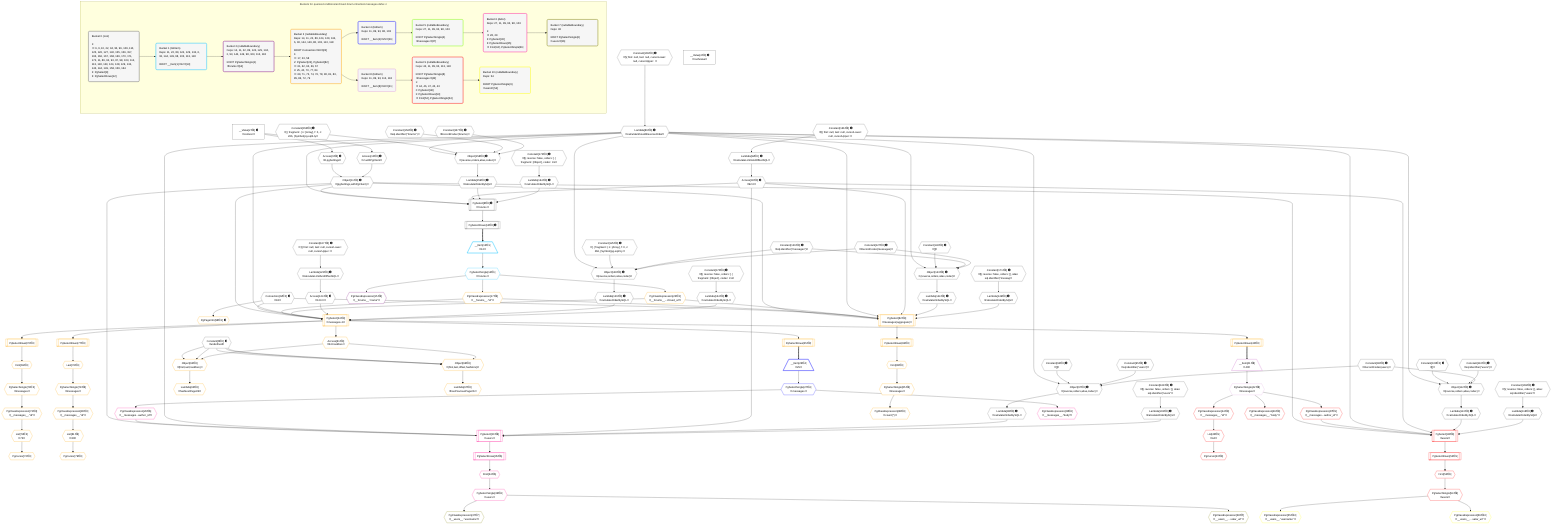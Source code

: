 %%{init: {'themeVariables': { 'fontSize': '12px'}}}%%
graph TD
    classDef path fill:#eee,stroke:#000,color:#000
    classDef plan fill:#fff,stroke-width:1px,color:#000
    classDef itemplan fill:#fff,stroke-width:2px,color:#000
    classDef unbatchedplan fill:#dff,stroke-width:1px,color:#000
    classDef sideeffectplan fill:#fcc,stroke-width:2px,color:#000
    classDef bucket fill:#f6f6f6,color:#000,stroke-width:2px,text-align:left


    %% plan dependencies
    PgSelect8[["PgSelect[8∈0] ➊<br />ᐸforumsᐳ"]]:::plan
    Object11{{"Object[11∈0] ➊<br />ᐸ{pgSettings,withPgClient}ᐳ"}}:::plan
    Lambda89{{"Lambda[89∈0] ➊<br />ᐸcalculateShouldReverseOrderᐳ"}}:::plan
    Access93{{"Access[93∈0] ➊<br />ᐸ92.0ᐳ"}}:::plan
    Lambda159{{"Lambda[159∈0] ➊<br />ᐸcalculateOrderBySQLᐳ"}}:::plan
    Lambda164{{"Lambda[164∈0] ➊<br />ᐸcalculateOrderBySQLᐳ"}}:::plan
    Object11 & Lambda89 & Access93 & Lambda159 & Lambda164 --> PgSelect8
    Object97{{"Object[97∈0] ➊<br />ᐸ{reverse,orders,alias,codec}ᐳ"}}:::plan
    Constant94{{"Constant[94∈0] ➊<br />ᐸ[]ᐳ"}}:::plan
    Constant95{{"Constant[95∈0] ➊<br />ᐸsql.identifier(”users”)ᐳ"}}:::plan
    Constant96{{"Constant[96∈0] ➊<br />ᐸRecordCodec(users)ᐳ"}}:::plan
    Lambda89 & Constant94 & Constant95 & Constant96 --> Object97
    Object112{{"Object[112∈0] ➊<br />ᐸ{reverse,orders,alias,codec}ᐳ"}}:::plan
    Constant109{{"Constant[109∈0] ➊<br />ᐸ[]ᐳ"}}:::plan
    Constant110{{"Constant[110∈0] ➊<br />ᐸsql.identifier(”users”)ᐳ"}}:::plan
    Lambda89 & Constant109 & Constant110 & Constant96 --> Object112
    Object128{{"Object[128∈0] ➊<br />ᐸ{reverse,orders,alias,codec}ᐳ"}}:::plan
    Constant125{{"Constant[125∈0] ➊<br />ᐸ[ { fragment: { n: [Array], f: 0, c: 266, [Symbol(pg-sql2-tyᐳ"}}:::plan
    Constant126{{"Constant[126∈0] ➊<br />ᐸsql.identifier(”messages”)ᐳ"}}:::plan
    Constant127{{"Constant[127∈0] ➊<br />ᐸRecordCodec(messages)ᐳ"}}:::plan
    Lambda89 & Constant125 & Constant126 & Constant127 --> Object128
    Object143{{"Object[143∈0] ➊<br />ᐸ{reverse,orders,alias,codec}ᐳ"}}:::plan
    Constant140{{"Constant[140∈0] ➊<br />ᐸ[]ᐳ"}}:::plan
    Lambda89 & Constant140 & Constant126 & Constant127 --> Object143
    Object158{{"Object[158∈0] ➊<br />ᐸ{reverse,orders,alias,codec}ᐳ"}}:::plan
    Constant155{{"Constant[155∈0] ➊<br />ᐸ[ { fragment: { n: [Array], f: 0, c: 266, [Symbol(pg-sql2-tyᐳ"}}:::plan
    Constant156{{"Constant[156∈0] ➊<br />ᐸsql.identifier(”forums”)ᐳ"}}:::plan
    Constant157{{"Constant[157∈0] ➊<br />ᐸRecordCodec(forums)ᐳ"}}:::plan
    Lambda89 & Constant155 & Constant156 & Constant157 --> Object158
    Access9{{"Access[9∈0] ➊<br />ᐸ2.pgSettingsᐳ"}}:::plan
    Access10{{"Access[10∈0] ➊<br />ᐸ2.withPgClientᐳ"}}:::plan
    Access9 & Access10 --> Object11
    __Value2["__Value[2∈0] ➊<br />ᐸcontextᐳ"]:::plan
    __Value2 --> Access9
    __Value2 --> Access10
    PgSelectRows12[["PgSelectRows[12∈0] ➊"]]:::plan
    PgSelect8 --> PgSelectRows12
    Constant165{{"Constant[165∈0] ➊<br />ᐸ§{ first: null, last: null, cursorLower: null, cursorUpper: ᐳ"}}:::plan
    Constant165 --> Lambda89
    Lambda92{{"Lambda[92∈0] ➊<br />ᐸcalculateLimitAndOffsetSQLᐳ"}}:::plan
    Constant166{{"Constant[166∈0] ➊<br />ᐸ§{ first: null, last: null, cursorLower: null, cursorUpper: ᐳ"}}:::plan
    Constant166 --> Lambda92
    Lambda92 --> Access93
    Lambda98{{"Lambda[98∈0] ➊<br />ᐸcalculateOrderBySQLᐳ"}}:::plan
    Object97 --> Lambda98
    Lambda103{{"Lambda[103∈0] ➊<br />ᐸcalculateOrderBySQLᐳ"}}:::plan
    Constant168{{"Constant[168∈0] ➊<br />ᐸ§{ reverse: false, orders: [], alias: sql.identifier(”users”ᐳ"}}:::plan
    Constant168 --> Lambda103
    Lambda113{{"Lambda[113∈0] ➊<br />ᐸcalculateOrderBySQLᐳ"}}:::plan
    Object112 --> Lambda113
    Lambda118{{"Lambda[118∈0] ➊<br />ᐸcalculateOrderBySQLᐳ"}}:::plan
    Constant169{{"Constant[169∈0] ➊<br />ᐸ§{ reverse: false, orders: [], alias: sql.identifier(”users”ᐳ"}}:::plan
    Constant169 --> Lambda118
    Lambda123{{"Lambda[123∈0] ➊<br />ᐸcalculateLimitAndOffsetSQLᐳ"}}:::plan
    Constant167{{"Constant[167∈0] ➊<br />ᐸ§{ first: null, last: null, cursorLower: null, cursorUpper: ᐳ"}}:::plan
    Constant167 --> Lambda123
    Access124{{"Access[124∈0] ➊<br />ᐸ123.0ᐳ"}}:::plan
    Lambda123 --> Access124
    Lambda129{{"Lambda[129∈0] ➊<br />ᐸcalculateOrderBySQLᐳ"}}:::plan
    Object128 --> Lambda129
    Lambda134{{"Lambda[134∈0] ➊<br />ᐸcalculateOrderBySQLᐳ"}}:::plan
    Constant170{{"Constant[170∈0] ➊<br />ᐸ§{ reverse: false, orders: [ { fragment: [Object], codec: Coᐳ"}}:::plan
    Constant170 --> Lambda134
    Lambda144{{"Lambda[144∈0] ➊<br />ᐸcalculateOrderBySQLᐳ"}}:::plan
    Object143 --> Lambda144
    Lambda149{{"Lambda[149∈0] ➊<br />ᐸcalculateOrderBySQLᐳ"}}:::plan
    Constant171{{"Constant[171∈0] ➊<br />ᐸ§{ reverse: false, orders: [], alias: sql.identifier(”messagᐳ"}}:::plan
    Constant171 --> Lambda149
    Object158 --> Lambda159
    Constant172{{"Constant[172∈0] ➊<br />ᐸ§{ reverse: false, orders: [ { fragment: [Object], codec: Coᐳ"}}:::plan
    Constant172 --> Lambda164
    __Value4["__Value[4∈0] ➊<br />ᐸrootValueᐳ"]:::plan
    Constant6{{"Constant[6∈0] ➊<br />ᐸundefinedᐳ"}}:::plan
    Connection22{{"Connection[22∈0] ➊<br />ᐸ18ᐳ"}}:::plan
    __Item13[/"__Item[13∈1]<br />ᐸ12ᐳ"\]:::itemplan
    PgSelectRows12 ==> __Item13
    PgSelectSingle14{{"PgSelectSingle[14∈1]<br />ᐸforumsᐳ"}}:::plan
    __Item13 --> PgSelectSingle14
    PgClassExpression15{{"PgClassExpression[15∈2]<br />ᐸ__forums__.”name”ᐳ"}}:::plan
    PgSelectSingle14 --> PgClassExpression15
    PgSelect24[["PgSelect[24∈3]<br />ᐸmessages+1ᐳ"]]:::plan
    PgClassExpression17{{"PgClassExpression[17∈3]<br />ᐸ__forums__.”id”ᐳ"}}:::plan
    PgClassExpression23{{"PgClassExpression[23∈3]<br />ᐸ__forums__...chived_at”ᐳ"}}:::plan
    Object11 & PgClassExpression17 & PgClassExpression23 & Connection22 & Lambda89 & Access124 & Lambda129 & Lambda134 --> PgSelect24
    PgSelect82[["PgSelect[82∈3]<br />ᐸmessages(aggregate)ᐳ"]]:::plan
    Object11 & PgClassExpression17 & PgClassExpression23 & Connection22 & Lambda89 & Access93 & Lambda144 & Lambda149 --> PgSelect82
    Object66{{"Object[66∈3]<br />ᐸ{first,last,offset,hasMore}ᐳ"}}:::plan
    Access61{{"Access[61∈3]<br />ᐸ24.hasMoreᐳ"}}:::plan
    Constant6 & Constant6 & Constant6 & Access61 --> Object66
    Object62{{"Object[62∈3]<br />ᐸ{first,last,hasMore}ᐳ"}}:::plan
    Constant6 & Constant6 & Access61 --> Object62
    PgSelectSingle14 --> PgClassExpression17
    PgSelectSingle14 --> PgClassExpression23
    PgSelectRows25[["PgSelectRows[25∈3]"]]:::plan
    PgSelect24 --> PgSelectRows25
    PgSelectRows40[["PgSelectRows[40∈3]"]]:::plan
    PgSelect24 --> PgSelectRows40
    PgPageInfo58{{"PgPageInfo[58∈3] ➊"}}:::plan
    Connection22 --> PgPageInfo58
    PgSelect24 --> Access61
    Lambda63{{"Lambda[63∈3]<br />ᐸhasNextPageCbᐳ"}}:::plan
    Object62 --> Lambda63
    Lambda67{{"Lambda[67∈3]<br />ᐸhasPreviousPageCbᐳ"}}:::plan
    Object66 --> Lambda67
    First69{{"First[69∈3]"}}:::plan
    PgSelectRows70[["PgSelectRows[70∈3]"]]:::plan
    PgSelectRows70 --> First69
    PgSelect24 --> PgSelectRows70
    PgSelectSingle71{{"PgSelectSingle[71∈3]<br />ᐸmessagesᐳ"}}:::plan
    First69 --> PgSelectSingle71
    PgCursor72{{"PgCursor[72∈3]"}}:::plan
    List74{{"List[74∈3]<br />ᐸ73ᐳ"}}:::plan
    List74 --> PgCursor72
    PgClassExpression73{{"PgClassExpression[73∈3]<br />ᐸ__messages__.”id”ᐳ"}}:::plan
    PgSelectSingle71 --> PgClassExpression73
    PgClassExpression73 --> List74
    Last76{{"Last[76∈3]"}}:::plan
    PgSelectRows77[["PgSelectRows[77∈3]"]]:::plan
    PgSelectRows77 --> Last76
    PgSelect24 --> PgSelectRows77
    PgSelectSingle78{{"PgSelectSingle[78∈3]<br />ᐸmessagesᐳ"}}:::plan
    Last76 --> PgSelectSingle78
    PgCursor79{{"PgCursor[79∈3]"}}:::plan
    List81{{"List[81∈3]<br />ᐸ80ᐳ"}}:::plan
    List81 --> PgCursor79
    PgClassExpression80{{"PgClassExpression[80∈3]<br />ᐸ__messages__.”id”ᐳ"}}:::plan
    PgSelectSingle78 --> PgClassExpression80
    PgClassExpression80 --> List81
    First83{{"First[83∈3]"}}:::plan
    PgSelectRows84[["PgSelectRows[84∈3]"]]:::plan
    PgSelectRows84 --> First83
    PgSelect82 --> PgSelectRows84
    PgSelectSingle85{{"PgSelectSingle[85∈3]<br />ᐸmessagesᐳ"}}:::plan
    First83 --> PgSelectSingle85
    PgClassExpression86{{"PgClassExpression[86∈3]<br />ᐸcount(*)ᐳ"}}:::plan
    PgSelectSingle85 --> PgClassExpression86
    __Item26[/"__Item[26∈4]<br />ᐸ25ᐳ"\]:::itemplan
    PgSelectRows25 ==> __Item26
    PgSelectSingle27{{"PgSelectSingle[27∈4]<br />ᐸmessagesᐳ"}}:::plan
    __Item26 --> PgSelectSingle27
    PgSelect30[["PgSelect[30∈6]<br />ᐸusersᐳ"]]:::plan
    PgClassExpression29{{"PgClassExpression[29∈6]<br />ᐸ__messages...author_id”ᐳ"}}:::plan
    Object11 & PgClassExpression29 & Lambda89 & Access93 & Lambda98 & Lambda103 --> PgSelect30
    PgClassExpression28{{"PgClassExpression[28∈6]<br />ᐸ__messages__.”body”ᐳ"}}:::plan
    PgSelectSingle27 --> PgClassExpression28
    PgSelectSingle27 --> PgClassExpression29
    First34{{"First[34∈6]"}}:::plan
    PgSelectRows35[["PgSelectRows[35∈6]"]]:::plan
    PgSelectRows35 --> First34
    PgSelect30 --> PgSelectRows35
    PgSelectSingle36{{"PgSelectSingle[36∈6]<br />ᐸusersᐳ"}}:::plan
    First34 --> PgSelectSingle36
    PgClassExpression37{{"PgClassExpression[37∈7]<br />ᐸ__users__.”username”ᐳ"}}:::plan
    PgSelectSingle36 --> PgClassExpression37
    PgClassExpression38{{"PgClassExpression[38∈7]<br />ᐸ__users__....vatar_url”ᐳ"}}:::plan
    PgSelectSingle36 --> PgClassExpression38
    __Item41[/"__Item[41∈8]<br />ᐸ40ᐳ"\]:::itemplan
    PgSelectRows40 ==> __Item41
    PgSelectSingle42{{"PgSelectSingle[42∈8]<br />ᐸmessagesᐳ"}}:::plan
    __Item41 --> PgSelectSingle42
    PgSelect48[["PgSelect[48∈9]<br />ᐸusersᐳ"]]:::plan
    PgClassExpression47{{"PgClassExpression[47∈9]<br />ᐸ__messages...author_id”ᐳ"}}:::plan
    Object11 & PgClassExpression47 & Lambda89 & Access93 & Lambda113 & Lambda118 --> PgSelect48
    PgCursor43{{"PgCursor[43∈9]"}}:::plan
    List45{{"List[45∈9]<br />ᐸ44ᐳ"}}:::plan
    List45 --> PgCursor43
    PgClassExpression44{{"PgClassExpression[44∈9]<br />ᐸ__messages__.”id”ᐳ"}}:::plan
    PgSelectSingle42 --> PgClassExpression44
    PgClassExpression44 --> List45
    PgClassExpression46{{"PgClassExpression[46∈9]<br />ᐸ__messages__.”body”ᐳ"}}:::plan
    PgSelectSingle42 --> PgClassExpression46
    PgSelectSingle42 --> PgClassExpression47
    First52{{"First[52∈9]"}}:::plan
    PgSelectRows53[["PgSelectRows[53∈9]"]]:::plan
    PgSelectRows53 --> First52
    PgSelect48 --> PgSelectRows53
    PgSelectSingle54{{"PgSelectSingle[54∈9]<br />ᐸusersᐳ"}}:::plan
    First52 --> PgSelectSingle54
    PgClassExpression55{{"PgClassExpression[55∈10]<br />ᐸ__users__.”username”ᐳ"}}:::plan
    PgSelectSingle54 --> PgClassExpression55
    PgClassExpression56{{"PgClassExpression[56∈10]<br />ᐸ__users__....vatar_url”ᐳ"}}:::plan
    PgSelectSingle54 --> PgClassExpression56

    %% define steps

    subgraph "Buckets for queries/conditions/archived-forum-inherited-messages.defer-4"
    Bucket0("Bucket 0 (root)<br /><br />1: <br />ᐳ: 6, 9, 10, 22, 94, 95, 96, 109, 110, 125, 126, 127, 140, 155, 156, 157, 165, 166, 167, 168, 169, 170, 171, 172, 11, 89, 92, 93, 97, 98, 103, 112, 113, 118, 123, 124, 128, 129, 134, 143, 144, 149, 158, 159, 164<br />2: PgSelect[8]<br />3: PgSelectRows[12]"):::bucket
    classDef bucket0 stroke:#696969
    class Bucket0,__Value2,__Value4,Constant6,PgSelect8,Access9,Access10,Object11,PgSelectRows12,Connection22,Lambda89,Lambda92,Access93,Constant94,Constant95,Constant96,Object97,Lambda98,Lambda103,Constant109,Constant110,Object112,Lambda113,Lambda118,Lambda123,Access124,Constant125,Constant126,Constant127,Object128,Lambda129,Lambda134,Constant140,Object143,Lambda144,Lambda149,Constant155,Constant156,Constant157,Object158,Lambda159,Lambda164,Constant165,Constant166,Constant167,Constant168,Constant169,Constant170,Constant171,Constant172 bucket0
    Bucket1("Bucket 1 (listItem)<br />Deps: 11, 22, 89, 124, 129, 134, 6, 93, 144, 149, 98, 103, 113, 118<br /><br />ROOT __Item{1}ᐸ12ᐳ[13]"):::bucket
    classDef bucket1 stroke:#00bfff
    class Bucket1,__Item13,PgSelectSingle14 bucket1
    Bucket2("Bucket 2 (nullableBoundary)<br />Deps: 14, 11, 22, 89, 124, 129, 134, 6, 93, 144, 149, 98, 103, 113, 118<br /><br />ROOT PgSelectSingle{1}ᐸforumsᐳ[14]"):::bucket
    classDef bucket2 stroke:#7f007f
    class Bucket2,PgClassExpression15 bucket2
    Bucket3("Bucket 3 (nullableBoundary)<br />Deps: 14, 11, 22, 89, 124, 129, 134, 6, 93, 144, 149, 98, 103, 113, 118<br /><br />ROOT Connectionᐸ18ᐳ[22]<br />1: <br />ᐳ: 17, 23, 58<br />2: PgSelect[24], PgSelect[82]<br />ᐳ: 61, 62, 63, 66, 67<br />3: 25, 40, 70, 77, 84<br />ᐳ: 69, 71, 73, 74, 76, 78, 80, 81, 83, 85, 86, 72, 79"):::bucket
    classDef bucket3 stroke:#ffa500
    class Bucket3,PgClassExpression17,PgClassExpression23,PgSelect24,PgSelectRows25,PgSelectRows40,PgPageInfo58,Access61,Object62,Lambda63,Object66,Lambda67,First69,PgSelectRows70,PgSelectSingle71,PgCursor72,PgClassExpression73,List74,Last76,PgSelectRows77,PgSelectSingle78,PgCursor79,PgClassExpression80,List81,PgSelect82,First83,PgSelectRows84,PgSelectSingle85,PgClassExpression86 bucket3
    Bucket4("Bucket 4 (listItem)<br />Deps: 11, 89, 93, 98, 103<br /><br />ROOT __Item{4}ᐸ25ᐳ[26]"):::bucket
    classDef bucket4 stroke:#0000ff
    class Bucket4,__Item26,PgSelectSingle27 bucket4
    Bucket5("Bucket 5 (nullableBoundary)<br />Deps: 27, 11, 89, 93, 98, 103<br /><br />ROOT PgSelectSingle{4}ᐸmessagesᐳ[27]"):::bucket
    classDef bucket5 stroke:#7fff00
    class Bucket5 bucket5
    Bucket6("Bucket 6 (defer)<br />Deps: 27, 11, 89, 93, 98, 103<br /><br />1: <br />ᐳ: 28, 29<br />2: PgSelect[30]<br />3: PgSelectRows[35]<br />ᐳ: First[34], PgSelectSingle[36]"):::bucket
    classDef bucket6 stroke:#ff1493
    class Bucket6,PgClassExpression28,PgClassExpression29,PgSelect30,First34,PgSelectRows35,PgSelectSingle36 bucket6
    Bucket7("Bucket 7 (nullableBoundary)<br />Deps: 36<br /><br />ROOT PgSelectSingle{6}ᐸusersᐳ[36]"):::bucket
    classDef bucket7 stroke:#808000
    class Bucket7,PgClassExpression37,PgClassExpression38 bucket7
    Bucket8("Bucket 8 (listItem)<br />Deps: 11, 89, 93, 113, 118<br /><br />ROOT __Item{8}ᐸ40ᐳ[41]"):::bucket
    classDef bucket8 stroke:#dda0dd
    class Bucket8,__Item41,PgSelectSingle42 bucket8
    Bucket9("Bucket 9 (nullableBoundary)<br />Deps: 42, 11, 89, 93, 113, 118<br /><br />ROOT PgSelectSingle{8}ᐸmessagesᐳ[42]<br />1: <br />ᐳ: 44, 46, 47, 45, 43<br />2: PgSelect[48]<br />3: PgSelectRows[53]<br />ᐳ: First[52], PgSelectSingle[54]"):::bucket
    classDef bucket9 stroke:#ff0000
    class Bucket9,PgCursor43,PgClassExpression44,List45,PgClassExpression46,PgClassExpression47,PgSelect48,First52,PgSelectRows53,PgSelectSingle54 bucket9
    Bucket10("Bucket 10 (nullableBoundary)<br />Deps: 54<br /><br />ROOT PgSelectSingle{9}ᐸusersᐳ[54]"):::bucket
    classDef bucket10 stroke:#ffff00
    class Bucket10,PgClassExpression55,PgClassExpression56 bucket10
    Bucket0 --> Bucket1
    Bucket1 --> Bucket2
    Bucket2 --> Bucket3
    Bucket3 --> Bucket4 & Bucket8
    Bucket4 --> Bucket5
    Bucket5 --> Bucket6
    Bucket6 --> Bucket7
    Bucket8 --> Bucket9
    Bucket9 --> Bucket10
    end